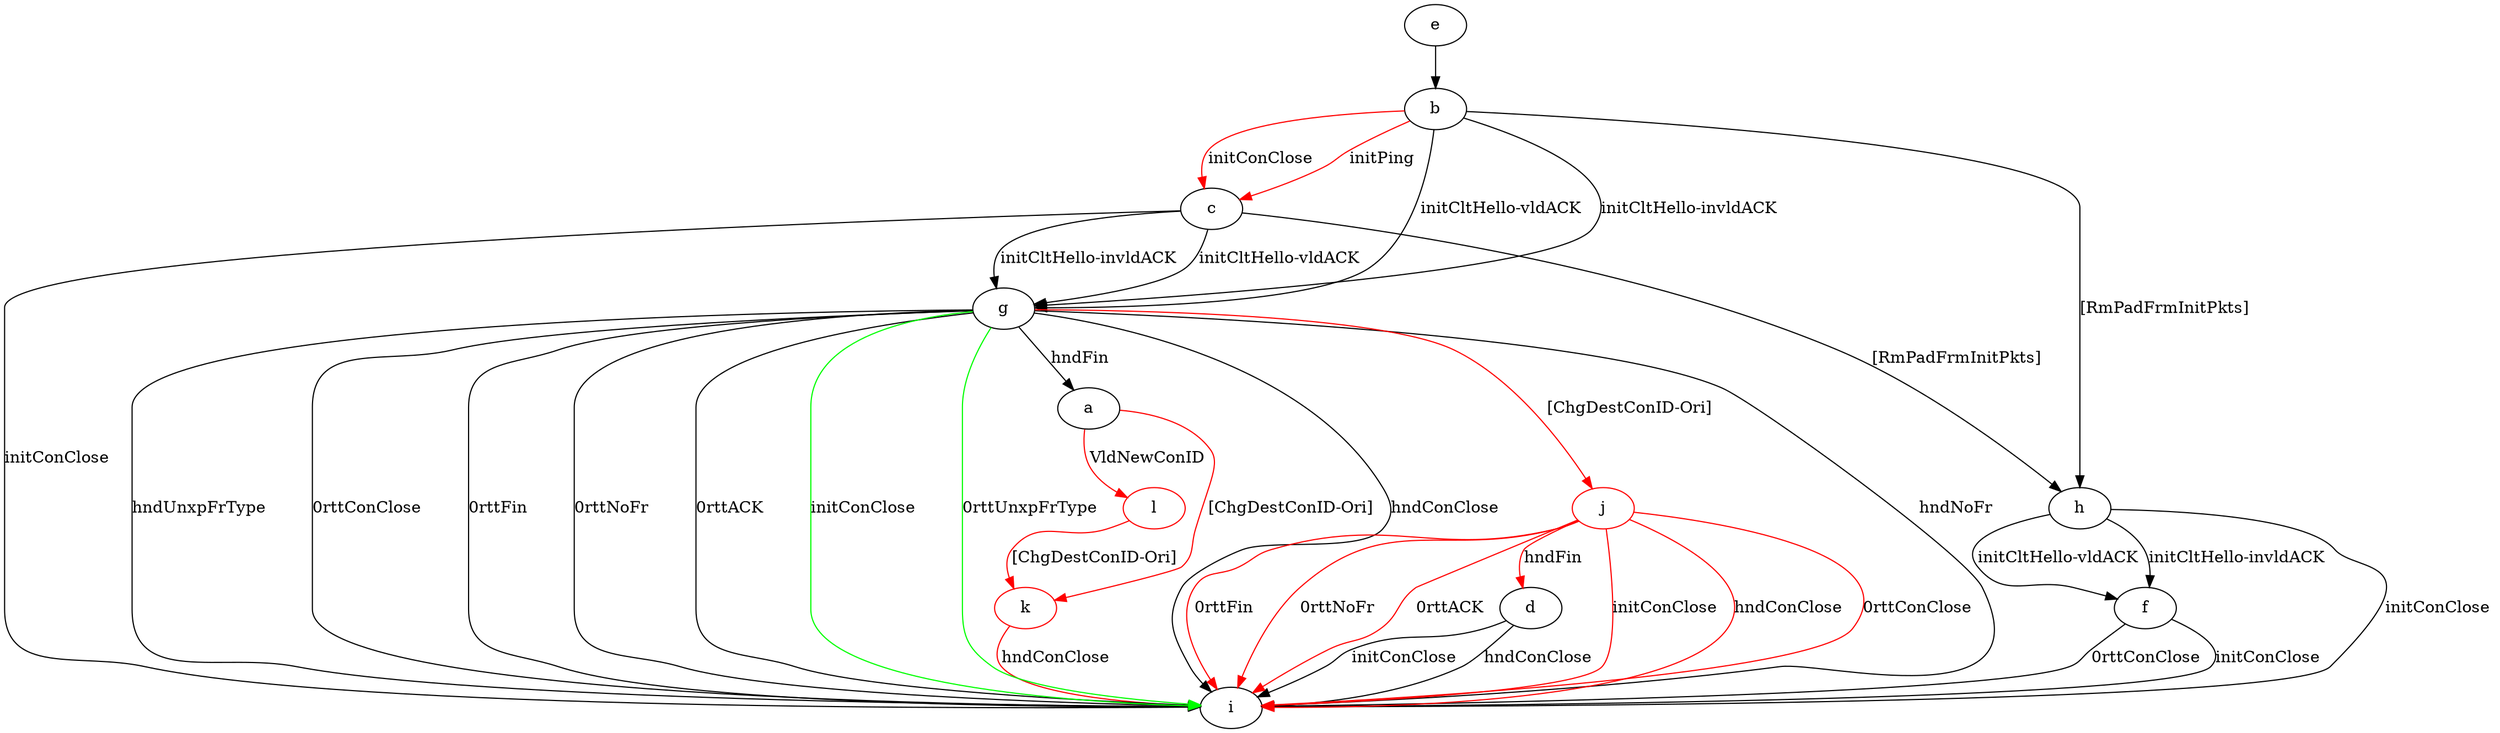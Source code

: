 digraph "" {
	k	[color=red];
	a -> k	[key=0,
		color=red,
		label="[ChgDestConID-Ori] "];
	l	[color=red];
	a -> l	[key=0,
		color=red,
		label="VldNewConID "];
	b -> c	[key=0,
		color=red,
		label="initPing "];
	b -> c	[key=1,
		color=red,
		label="initConClose "];
	b -> g	[key=0,
		label="initCltHello-vldACK "];
	b -> g	[key=1,
		label="initCltHello-invldACK "];
	b -> h	[key=0,
		label="[RmPadFrmInitPkts] "];
	c -> g	[key=0,
		label="initCltHello-vldACK "];
	c -> g	[key=1,
		label="initCltHello-invldACK "];
	c -> h	[key=0,
		label="[RmPadFrmInitPkts] "];
	c -> i	[key=0,
		label="initConClose "];
	d -> i	[key=0,
		label="initConClose "];
	d -> i	[key=1,
		label="hndConClose "];
	e -> b	[key=0];
	f -> i	[key=0,
		label="initConClose "];
	f -> i	[key=1,
		label="0rttConClose "];
	g -> a	[key=0,
		label="hndFin "];
	g -> i	[key=0,
		label="hndConClose "];
	g -> i	[key=1,
		label="hndNoFr "];
	g -> i	[key=2,
		label="hndUnxpFrType "];
	g -> i	[key=3,
		label="0rttConClose "];
	g -> i	[key=4,
		label="0rttFin "];
	g -> i	[key=5,
		label="0rttNoFr "];
	g -> i	[key=6,
		label="0rttACK "];
	g -> i	[key=7,
		color=green,
		label="initConClose "];
	g -> i	[key=8,
		color=green,
		label="0rttUnxpFrType "];
	j	[color=red];
	g -> j	[key=0,
		color=red,
		label="[ChgDestConID-Ori] "];
	h -> f	[key=0,
		label="initCltHello-vldACK "];
	h -> f	[key=1,
		label="initCltHello-invldACK "];
	h -> i	[key=0,
		label="initConClose "];
	j -> d	[key=0,
		color=red,
		label="hndFin "];
	j -> i	[key=0,
		color=red,
		label="initConClose "];
	j -> i	[key=1,
		color=red,
		label="hndConClose "];
	j -> i	[key=2,
		color=red,
		label="0rttConClose "];
	j -> i	[key=3,
		color=red,
		label="0rttFin "];
	j -> i	[key=4,
		color=red,
		label="0rttNoFr "];
	j -> i	[key=5,
		color=red,
		label="0rttACK "];
	k -> i	[key=0,
		color=red,
		label="hndConClose "];
	l -> k	[key=0,
		color=red,
		label="[ChgDestConID-Ori] "];
}
